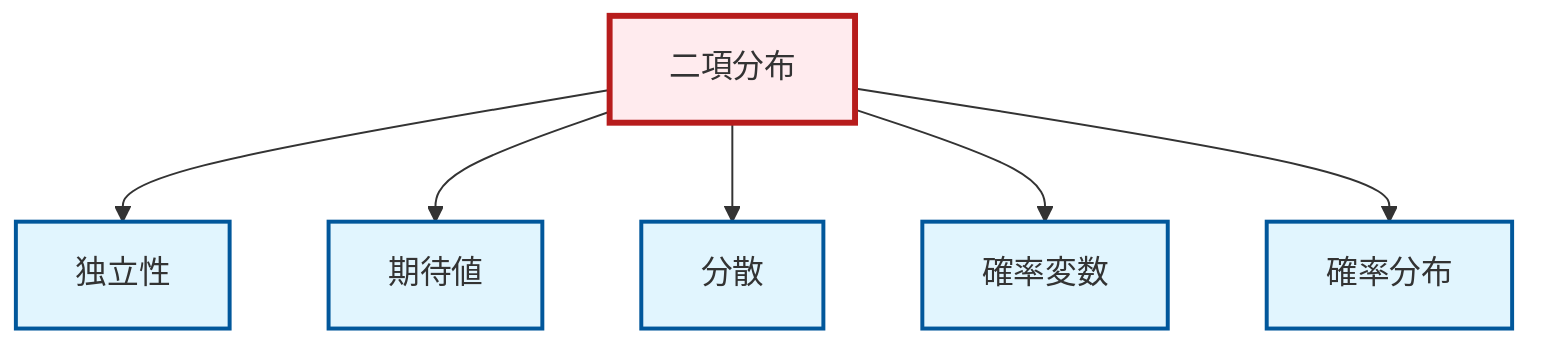graph TD
    classDef definition fill:#e1f5fe,stroke:#01579b,stroke-width:2px
    classDef theorem fill:#f3e5f5,stroke:#4a148c,stroke-width:2px
    classDef axiom fill:#fff3e0,stroke:#e65100,stroke-width:2px
    classDef example fill:#e8f5e9,stroke:#1b5e20,stroke-width:2px
    classDef current fill:#ffebee,stroke:#b71c1c,stroke-width:3px
    def-expectation["期待値"]:::definition
    def-binomial-distribution["二項分布"]:::definition
    def-variance["分散"]:::definition
    def-probability-distribution["確率分布"]:::definition
    def-independence["独立性"]:::definition
    def-random-variable["確率変数"]:::definition
    def-binomial-distribution --> def-independence
    def-binomial-distribution --> def-expectation
    def-binomial-distribution --> def-variance
    def-binomial-distribution --> def-random-variable
    def-binomial-distribution --> def-probability-distribution
    class def-binomial-distribution current